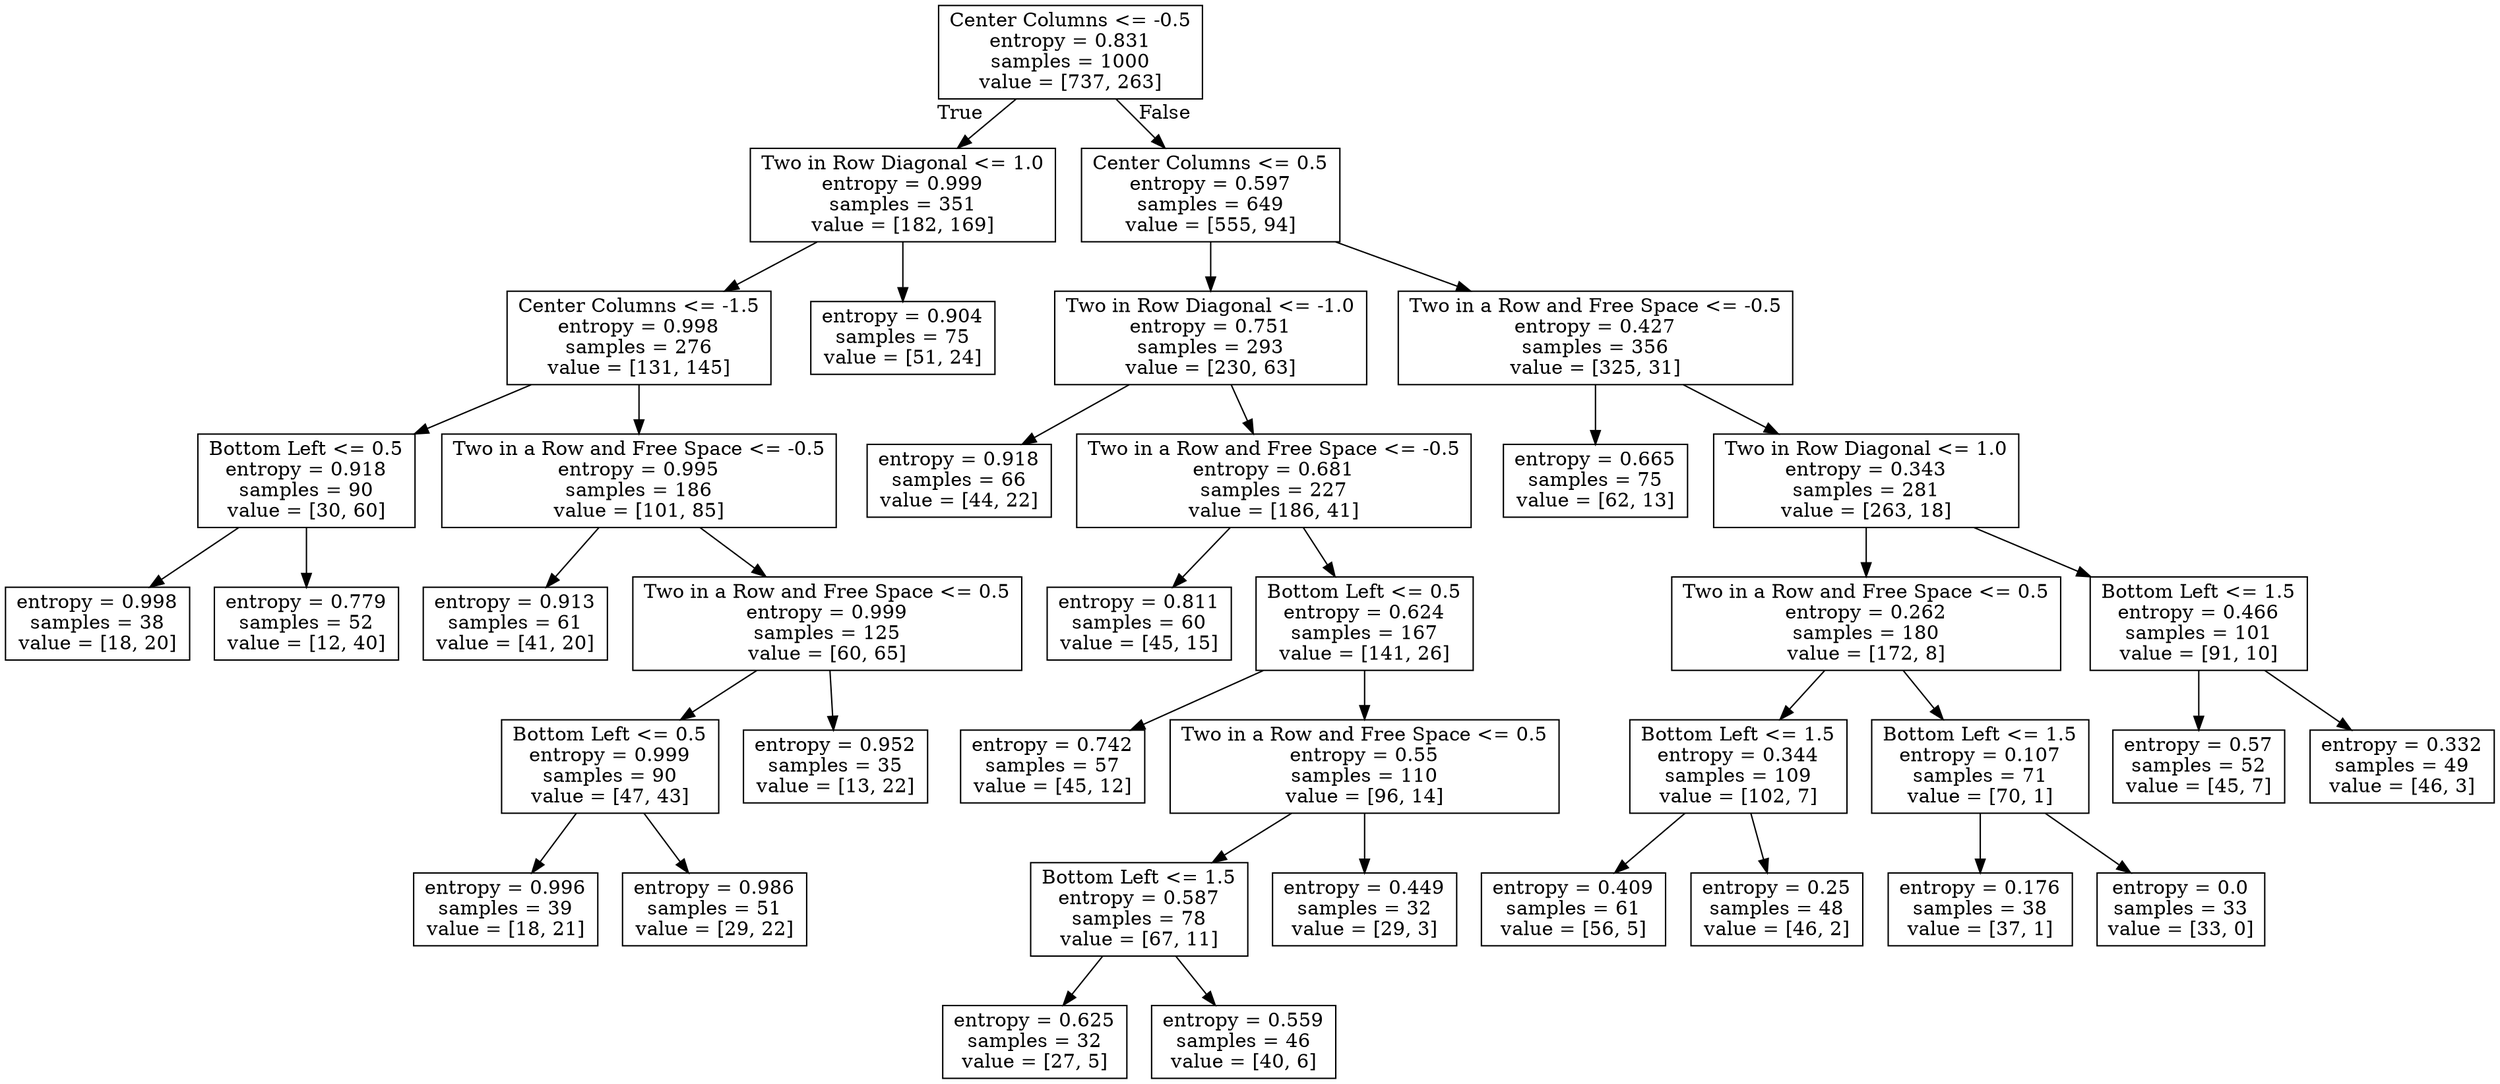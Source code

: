 digraph Tree {
node [shape=box] ;
0 [label="Center Columns <= -0.5\nentropy = 0.831\nsamples = 1000\nvalue = [737, 263]"] ;
1 [label="Two in Row Diagonal <= 1.0\nentropy = 0.999\nsamples = 351\nvalue = [182, 169]"] ;
0 -> 1 [labeldistance=2.5, labelangle=45, headlabel="True"] ;
2 [label="Center Columns <= -1.5\nentropy = 0.998\nsamples = 276\nvalue = [131, 145]"] ;
1 -> 2 ;
3 [label="Bottom Left <= 0.5\nentropy = 0.918\nsamples = 90\nvalue = [30, 60]"] ;
2 -> 3 ;
4 [label="entropy = 0.998\nsamples = 38\nvalue = [18, 20]"] ;
3 -> 4 ;
5 [label="entropy = 0.779\nsamples = 52\nvalue = [12, 40]"] ;
3 -> 5 ;
6 [label="Two in a Row and Free Space <= -0.5\nentropy = 0.995\nsamples = 186\nvalue = [101, 85]"] ;
2 -> 6 ;
7 [label="entropy = 0.913\nsamples = 61\nvalue = [41, 20]"] ;
6 -> 7 ;
8 [label="Two in a Row and Free Space <= 0.5\nentropy = 0.999\nsamples = 125\nvalue = [60, 65]"] ;
6 -> 8 ;
9 [label="Bottom Left <= 0.5\nentropy = 0.999\nsamples = 90\nvalue = [47, 43]"] ;
8 -> 9 ;
10 [label="entropy = 0.996\nsamples = 39\nvalue = [18, 21]"] ;
9 -> 10 ;
11 [label="entropy = 0.986\nsamples = 51\nvalue = [29, 22]"] ;
9 -> 11 ;
12 [label="entropy = 0.952\nsamples = 35\nvalue = [13, 22]"] ;
8 -> 12 ;
13 [label="entropy = 0.904\nsamples = 75\nvalue = [51, 24]"] ;
1 -> 13 ;
14 [label="Center Columns <= 0.5\nentropy = 0.597\nsamples = 649\nvalue = [555, 94]"] ;
0 -> 14 [labeldistance=2.5, labelangle=-45, headlabel="False"] ;
15 [label="Two in Row Diagonal <= -1.0\nentropy = 0.751\nsamples = 293\nvalue = [230, 63]"] ;
14 -> 15 ;
16 [label="entropy = 0.918\nsamples = 66\nvalue = [44, 22]"] ;
15 -> 16 ;
17 [label="Two in a Row and Free Space <= -0.5\nentropy = 0.681\nsamples = 227\nvalue = [186, 41]"] ;
15 -> 17 ;
18 [label="entropy = 0.811\nsamples = 60\nvalue = [45, 15]"] ;
17 -> 18 ;
19 [label="Bottom Left <= 0.5\nentropy = 0.624\nsamples = 167\nvalue = [141, 26]"] ;
17 -> 19 ;
20 [label="entropy = 0.742\nsamples = 57\nvalue = [45, 12]"] ;
19 -> 20 ;
21 [label="Two in a Row and Free Space <= 0.5\nentropy = 0.55\nsamples = 110\nvalue = [96, 14]"] ;
19 -> 21 ;
22 [label="Bottom Left <= 1.5\nentropy = 0.587\nsamples = 78\nvalue = [67, 11]"] ;
21 -> 22 ;
23 [label="entropy = 0.625\nsamples = 32\nvalue = [27, 5]"] ;
22 -> 23 ;
24 [label="entropy = 0.559\nsamples = 46\nvalue = [40, 6]"] ;
22 -> 24 ;
25 [label="entropy = 0.449\nsamples = 32\nvalue = [29, 3]"] ;
21 -> 25 ;
26 [label="Two in a Row and Free Space <= -0.5\nentropy = 0.427\nsamples = 356\nvalue = [325, 31]"] ;
14 -> 26 ;
27 [label="entropy = 0.665\nsamples = 75\nvalue = [62, 13]"] ;
26 -> 27 ;
28 [label="Two in Row Diagonal <= 1.0\nentropy = 0.343\nsamples = 281\nvalue = [263, 18]"] ;
26 -> 28 ;
29 [label="Two in a Row and Free Space <= 0.5\nentropy = 0.262\nsamples = 180\nvalue = [172, 8]"] ;
28 -> 29 ;
30 [label="Bottom Left <= 1.5\nentropy = 0.344\nsamples = 109\nvalue = [102, 7]"] ;
29 -> 30 ;
31 [label="entropy = 0.409\nsamples = 61\nvalue = [56, 5]"] ;
30 -> 31 ;
32 [label="entropy = 0.25\nsamples = 48\nvalue = [46, 2]"] ;
30 -> 32 ;
33 [label="Bottom Left <= 1.5\nentropy = 0.107\nsamples = 71\nvalue = [70, 1]"] ;
29 -> 33 ;
34 [label="entropy = 0.176\nsamples = 38\nvalue = [37, 1]"] ;
33 -> 34 ;
35 [label="entropy = 0.0\nsamples = 33\nvalue = [33, 0]"] ;
33 -> 35 ;
36 [label="Bottom Left <= 1.5\nentropy = 0.466\nsamples = 101\nvalue = [91, 10]"] ;
28 -> 36 ;
37 [label="entropy = 0.57\nsamples = 52\nvalue = [45, 7]"] ;
36 -> 37 ;
38 [label="entropy = 0.332\nsamples = 49\nvalue = [46, 3]"] ;
36 -> 38 ;
}